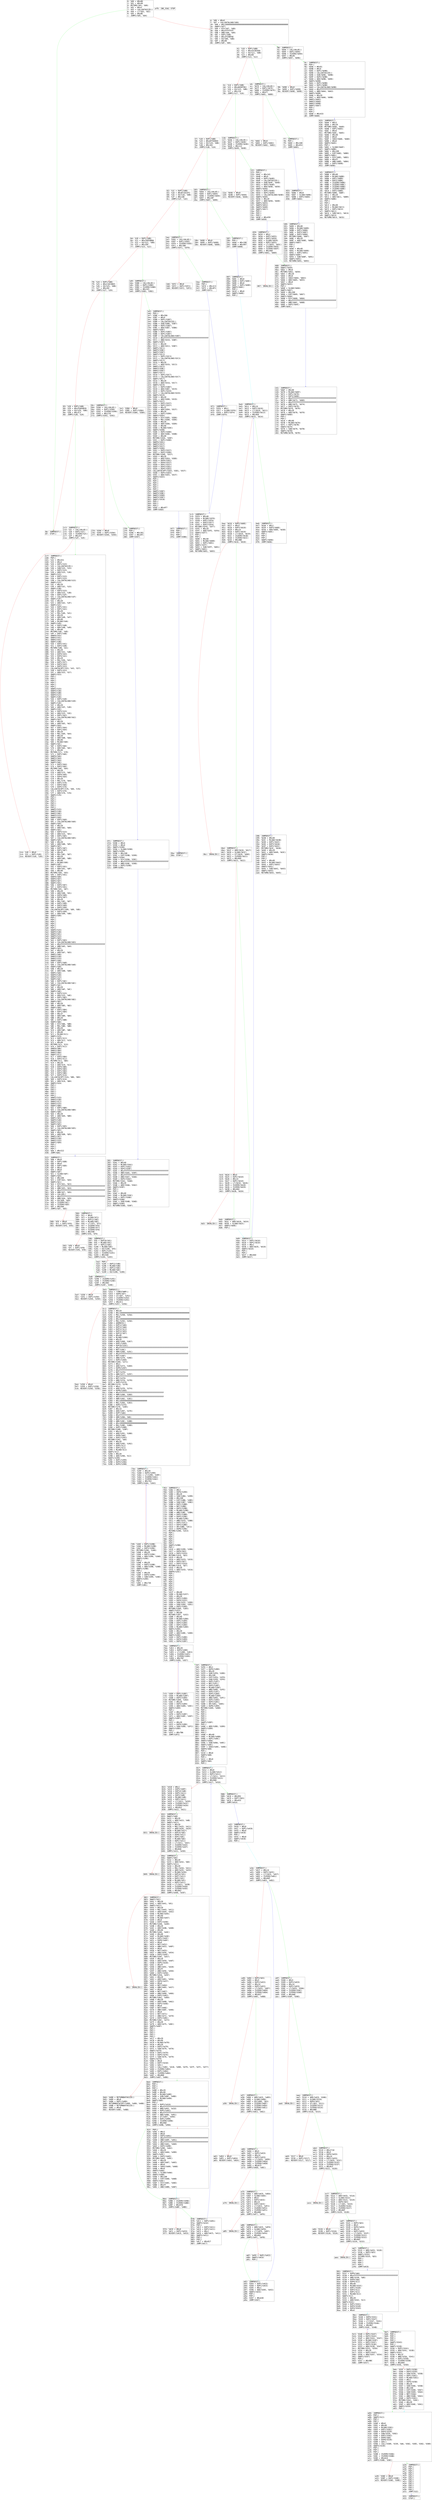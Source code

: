 digraph "graph.cfg.gv" {
	subgraph global {
		node [fontname=Courier fontsize=30.0 rank=same shape=box]
		block_0 [label="0: %00 = #0x80\l2: %01 = #0x40\l4: MSTORE(%01, %00)\l5: %02 = #0x4\l7: %03 = CALLDATASIZE()\l8: %04 = LT(%03, %02)\l9: %05 = #0x8E\lc: JUMPI(%05, %04)\l"]
		block_d [label="d: %06 = #0x0\lf: %07 = CALLDATALOAD(%06)\l10: %08 = #0x100000000000000000000000000000000000000000000000000000000\l2e: SWAP1(%07)\l2f: %09 = DIV(%07, %08)\l30: %0A = #0xFFFFFFFF\l35: %0B = AND(%0A, %09)\l36: %0C = DUP1(%0B)\l37: %0D = #0x2F54BF6E\l3c: %0E = EQ(%0D, %0B)\l3d: %0F = #0x90\l40: JUMPI(%0F, %0E)\l"]
		block_41 [label="41: %10 = DUP1(%0B)\l42: %11 = #0x42CDE4E8\l47: %12 = EQ(%11, %0B)\l48: %13 = #0xEB\l4b: JUMPI(%13, %12)\l"]
		block_4c [label="4c: %14 = DUP1(%0B)\l4d: %15 = #0xAA5DF9E2\l52: %16 = EQ(%15, %0B)\l53: %17 = #0x116\l56: JUMPI(%17, %16)\l"]
		block_57 [label="57: %18 = DUP1(%0B)\l58: %19 = #0xAFFED0E0\l5d: %1A = EQ(%19, %0B)\l5e: %1B = #0x183\l61: JUMPI(%1B, %1A)\l"]
		block_62 [label="62: %1C = DUP1(%0B)\l63: %1D = #0xB72A33F2\l68: %1E = EQ(%1D, %0B)\l69: %1F = #0x1AE\l6c: JUMPI(%1F, %1E)\l"]
		block_6d [label="6d: %20 = DUP1(%0B)\l6e: %21 = #0xC0EE0B8A\l73: %22 = EQ(%21, %0B)\l74: %23 = #0x1D9\l77: JUMPI(%23, %22)\l"]
		block_78 [label="78: %24 = DUP1(%0B)\l79: %25 = #0xC34C08E5\l7e: %26 = EQ(%25, %0B)\l7f: %27 = #0x26C\l82: JUMPI(%27, %26)\l"]
		block_83 [label="83: %28 = DUP1(%0B)\l84: %29 = #0xFEAE6B39\l89: %2A = EQ(%29, %0B)\l8a: %2B = #0x2C3\l8d: JUMPI(%2B, %2A)\l"]
		block_8e [label="8e: JUMPDEST()\l8f: STOP()\l"]
		block_90 [label="90: JUMPDEST()\l91: %694 = CALLVALUE()\l92: %695 = DUP1(%694)\l93: %696 = ISZERO(%694)\l94: %697 = #0x9C\l97: JUMPI(%697, %696)\l"]
		block_98 [label="98: %698 = #0x0\l9a: %699 = DUP1(%698)\l9b: REVERT(%698, %698)\l"]
		block_9c [label="9c: JUMPDEST()\l9d: POP()\l9e: %69A = #0xD1\la1: %69B = #0x4\la3: %69C = DUP1(%69B)\la4: %69D = CALLDATASIZE()\la5: %69E = SUB(%69D, %69B)\la6: %69F = DUP2(%69B)\la7: %6A0 = ADD(%69B, %69E)\la8: SWAP1(%69B)\la9: %6A1 = DUP1(%69B)\laa: %6A2 = DUP1(%69B)\lab: %6A3 = CALLDATALOAD(%69B)\lac: %6A4 = #0xFFFFFFFFFFFFFFFFFFFFFFFFFFFFFFFFFFFFFFFF\lc1: %6A5 = AND(%6A4, %6A3)\lc2: SWAP1(%69B)\lc3: %6A6 = #0x20\lc5: %6A7 = ADD(%6A6, %69B)\lc6: SWAP1(%6A5)\lc7: SWAP3(%6A0)\lc8: SWAP2(%69B)\lc9: SWAP1(%6A7)\lca: POP()\lcb: POP()\lcc: POP()\lcd: %6A8 = #0x433\ld0: JUMP(%6A8)\l"]
		block_d1 [label="d1: JUMPDEST()\ld2: %6B8 = #0x40\ld4: %6B9 = MLOAD(%6B8)\ld5: %6BA = DUP1(%6B9)\ld6: %6BB = DUP3(%6B6)\ld7: %6BC = ISZERO(%6B6)\ld8: %6BD = ISZERO(%6BC)\ld9: %6BE = ISZERO(%6BD)\lda: %6BF = ISZERO(%6BE)\ldb: %6C0 = DUP2(%6B9)\ldc: MSTORE(%6B9, %6BF)\ldd: %6C1 = #0x20\ldf: %6C2 = ADD(%6C1, %6B9)\le0: SWAP2(%6B6)\le1: POP()\le2: POP()\le3: %6C3 = #0x40\le5: %6C4 = MLOAD(%6C3)\le6: %6C5 = DUP1(%6C4)\le7: SWAP2(%6C2)\le8: %6C6 = SUB(%6C2, %6C4)\le9: SWAP1(%6C4)\lea: RETURN(%6C4, %6C6)\l"]
		block_eb [label="eb: JUMPDEST()\lec: %67E = CALLVALUE()\led: %67F = DUP1(%67E)\lee: %680 = ISZERO(%67E)\lef: %681 = #0xF7\lf2: JUMPI(%681, %680)\l"]
		block_f3 [label="f3: %682 = #0x0\lf5: %683 = DUP1(%682)\lf6: REVERT(%682, %682)\l"]
		block_f7 [label="f7: JUMPDEST()\lf8: POP()\lf9: %684 = #0x100\lfc: %685 = #0x453\lff: JUMP(%685)\l"]
		block_100 [label="100: JUMPDEST()\l101: %689 = #0x40\l103: %68A = MLOAD(%689)\l104: %68B = DUP1(%68A)\l105: %68C = DUP3(%687)\l106: %68D = DUP2(%68A)\l107: MSTORE(%68A, %687)\l108: %68E = #0x20\l10a: %68F = ADD(%68E, %68A)\l10b: SWAP2(%687)\l10c: POP()\l10d: POP()\l10e: %690 = #0x40\l110: %691 = MLOAD(%690)\l111: %692 = DUP1(%691)\l112: SWAP2(%68F)\l113: %693 = SUB(%68F, %691)\l114: SWAP1(%691)\l115: RETURN(%691, %693)\l"]
		block_116 [label="116: JUMPDEST()\l117: %646 = CALLVALUE()\l118: %647 = DUP1(%646)\l119: %648 = ISZERO(%646)\l11a: %649 = #0x122\l11d: JUMPI(%649, %648)\l"]
		block_11e [label="11e: %64A = #0x0\l120: %64B = DUP1(%64A)\l121: REVERT(%64A, %64A)\l"]
		block_122 [label="122: JUMPDEST()\l123: POP()\l124: %64C = #0x141\l127: %64D = #0x4\l129: %64E = DUP1(%64D)\l12a: %64F = CALLDATASIZE()\l12b: %650 = SUB(%64F, %64D)\l12c: %651 = DUP2(%64D)\l12d: %652 = ADD(%64D, %650)\l12e: SWAP1(%64D)\l12f: %653 = DUP1(%64D)\l130: %654 = DUP1(%64D)\l131: %655 = CALLDATALOAD(%64D)\l132: SWAP1(%64D)\l133: %656 = #0x20\l135: %657 = ADD(%656, %64D)\l136: SWAP1(%655)\l137: SWAP3(%652)\l138: SWAP2(%64D)\l139: SWAP1(%657)\l13a: POP()\l13b: POP()\l13c: POP()\l13d: %658 = #0x459\l140: JUMP(%658)\l"]
		block_141 [label="141: JUMPDEST()\l142: %66F = #0x40\l144: %670 = MLOAD(%66F)\l145: %671 = DUP1(%670)\l146: %672 = DUP3(%66D)\l147: %673 = #0xFFFFFFFFFFFFFFFFFFFFFFFFFFFFFFFFFFFFFFFF\l15c: %674 = AND(%673, %66D)\l15d: %675 = #0xFFFFFFFFFFFFFFFFFFFFFFFFFFFFFFFFFFFFFFFF\l172: %676 = AND(%675, %674)\l173: %677 = DUP2(%670)\l174: MSTORE(%670, %676)\l175: %678 = #0x20\l177: %679 = ADD(%678, %670)\l178: SWAP2(%66D)\l179: POP()\l17a: POP()\l17b: %67A = #0x40\l17d: %67B = MLOAD(%67A)\l17e: %67C = DUP1(%67B)\l17f: SWAP2(%679)\l180: %67D = SUB(%679, %67B)\l181: SWAP1(%67B)\l182: RETURN(%67B, %67D)\l"]
		block_183 [label="183: JUMPDEST()\l184: %604 = CALLVALUE()\l185: %605 = DUP1(%604)\l186: %606 = ISZERO(%604)\l187: %607 = #0x18F\l18a: JUMPI(%607, %606)\l"]
		block_18b [label="18b: %608 = #0x0\l18d: %609 = DUP1(%608)\l18e: REVERT(%608, %608)\l"]
		block_18f [label="18f: JUMPDEST()\l190: POP()\l191: %60A = #0x198\l194: %60B = #0x497\l197: JUMP(%60B)\l"]
		block_198 [label="198: JUMPDEST()\l199: %63B = #0x40\l19b: %63C = MLOAD(%63B)\l19c: %63D = DUP1(%63C)\l19d: %63E = DUP3(%63A)\l19e: %63F = DUP2(%63C)\l19f: MSTORE(%63C, %63A)\l1a0: %640 = #0x20\l1a2: %641 = ADD(%640, %63C)\l1a3: SWAP2(%63A)\l1a4: POP()\l1a5: POP()\l1a6: %642 = #0x40\l1a8: %643 = MLOAD(%642)\l1a9: %644 = DUP1(%643)\l1aa: SWAP2(%641)\l1ab: %645 = SUB(%641, %643)\l1ac: SWAP1(%643)\l1ad: RETURN(%643, %645)\l"]
		block_1ae [label="1ae: JUMPDEST()\l1af: %5EE = CALLVALUE()\l1b0: %5EF = DUP1(%5EE)\l1b1: %5F0 = ISZERO(%5EE)\l1b2: %5F1 = #0x1BA\l1b5: JUMPI(%5F1, %5F0)\l"]
		block_1b6 [label="1b6: %5F2 = #0x0\l1b8: %5F3 = DUP1(%5F2)\l1b9: REVERT(%5F2, %5F2)\l"]
		block_1ba [label="1ba: JUMPDEST()\l1bb: POP()\l1bc: %5F4 = #0x1C3\l1bf: %5F5 = #0x4F1\l1c2: JUMP(%5F5)\l"]
		block_1c3 [label="1c3: JUMPDEST()\l1c4: %5F9 = #0x40\l1c6: %5FA = MLOAD(%5F9)\l1c7: %5FB = DUP1(%5FA)\l1c8: %5FC = DUP3(%5F7)\l1c9: %5FD = DUP2(%5FA)\l1ca: MSTORE(%5FA, %5F7)\l1cb: %5FE = #0x20\l1cd: %5FF = ADD(%5FE, %5FA)\l1ce: SWAP2(%5F7)\l1cf: POP()\l1d0: POP()\l1d1: %600 = #0x40\l1d3: %601 = MLOAD(%600)\l1d4: %602 = DUP1(%601)\l1d5: SWAP2(%5FF)\l1d6: %603 = SUB(%5FF, %601)\l1d7: SWAP1(%601)\l1d8: RETURN(%601, %603)\l"]
		block_1d9 [label="1d9: JUMPDEST()\l1da: %5B0 = CALLVALUE()\l1db: %5B1 = DUP1(%5B0)\l1dc: %5B2 = ISZERO(%5B0)\l1dd: %5B3 = #0x1E5\l1e0: JUMPI(%5B3, %5B2)\l"]
		block_1e1 [label="1e1: %5B4 = #0x0\l1e3: %5B5 = DUP1(%5B4)\l1e4: REVERT(%5B4, %5B4)\l"]
		block_1e5 [label="1e5: JUMPDEST()\l1e6: POP()\l1e7: %5B6 = #0x26A\l1ea: %5B7 = #0x4\l1ec: %5B8 = DUP1(%5B7)\l1ed: %5B9 = CALLDATASIZE()\l1ee: %5BA = SUB(%5B9, %5B7)\l1ef: %5BB = DUP2(%5B7)\l1f0: %5BC = ADD(%5B7, %5BA)\l1f1: SWAP1(%5B7)\l1f2: %5BD = DUP1(%5B7)\l1f3: %5BE = DUP1(%5B7)\l1f4: %5BF = CALLDATALOAD(%5B7)\l1f5: %5C0 = #0xFFFFFFFFFFFFFFFFFFFFFFFFFFFFFFFFFFFFFFFF\l20a: %5C1 = AND(%5C0, %5BF)\l20b: SWAP1(%5B7)\l20c: %5C2 = #0x20\l20e: %5C3 = ADD(%5C2, %5B7)\l20f: SWAP1(%5C1)\l210: SWAP3(%5BC)\l211: SWAP2(%5B7)\l212: SWAP1(%5C3)\l213: %5C4 = DUP1(%5C3)\l214: %5C5 = CALLDATALOAD(%5C3)\l215: SWAP1(%5C3)\l216: %5C6 = #0x20\l218: %5C7 = ADD(%5C6, %5C3)\l219: SWAP1(%5C5)\l21a: SWAP3(%5BC)\l21b: SWAP2(%5B7)\l21c: SWAP1(%5C7)\l21d: %5C8 = DUP1(%5C7)\l21e: %5C9 = CALLDATALOAD(%5C7)\l21f: SWAP1(%5C7)\l220: %5CA = #0x20\l222: %5CB = ADD(%5CA, %5C7)\l223: SWAP1(%5C9)\l224: %5CC = DUP3(%5B7)\l225: %5CD = ADD(%5B7, %5C9)\l226: %5CE = DUP1(%5CD)\l227: %5CF = CALLDATALOAD(%5CD)\l228: SWAP1(%5CD)\l229: %5D0 = #0x20\l22b: %5D1 = ADD(%5D0, %5CD)\l22c: SWAP1(%5CF)\l22d: %5D2 = DUP1(%5CF)\l22e: %5D3 = DUP1(%5CF)\l22f: %5D4 = #0x1F\l231: %5D5 = ADD(%5D4, %5CF)\l232: %5D6 = #0x20\l234: %5D7 = DUP1(%5D6)\l235: SWAP2(%5D5)\l236: %5D8 = DIV(%5D5, %5D6)\l237: %5D9 = MUL(%5D8, %5D6)\l238: %5DA = #0x20\l23a: %5DB = ADD(%5DA, %5D9)\l23b: %5DC = #0x40\l23d: %5DD = MLOAD(%5DC)\l23e: SWAP1(%5DB)\l23f: %5DE = DUP2(%5DD)\l240: %5DF = ADD(%5DD, %5DB)\l241: %5E0 = #0x40\l243: MSTORE(%5E0, %5DF)\l244: %5E1 = DUP1(%5DD)\l245: SWAP4(%5D1)\l246: SWAP3(%5CF)\l247: SWAP2(%5CF)\l248: SWAP1(%5DD)\l249: %5E2 = DUP2(%5CF)\l24a: %5E3 = DUP2(%5DD)\l24b: MSTORE(%5DD, %5CF)\l24c: %5E4 = #0x20\l24e: %5E5 = ADD(%5E4, %5DD)\l24f: %5E6 = DUP4(%5D1)\l250: %5E7 = DUP4(%5CF)\l251: %5E8 = DUP1(%5CF)\l252: %5E9 = DUP3(%5D1)\l253: %5EA = DUP5(%5E5)\l254: CALLDATACOPY(%5E5, %5D1, %5CF)\l255: %5EB = DUP3(%5E5)\l256: %5EC = ADD(%5E5, %5CF)\l257: SWAP2(%5E5)\l258: POP()\l259: POP()\l25a: POP()\l25b: POP()\l25c: POP()\l25d: POP()\l25e: SWAP2(%5B7)\l25f: SWAP3(%5BC)\l260: SWAP2(%5DD)\l261: SWAP3(%5B7)\l262: SWAP1(%5CB)\l263: POP()\l264: POP()\l265: POP()\l266: %5ED = #0x4F7\l269: JUMP(%5ED)\l"]
		block_26a [label="26a: JUMPDEST()\l26b: STOP()\l"]
		block_26c [label="26c: JUMPDEST()\l26d: %590 = CALLVALUE()\l26e: %591 = DUP1(%590)\l26f: %592 = ISZERO(%590)\l270: %593 = #0x278\l273: JUMPI(%593, %592)\l"]
		block_274 [label="274: %594 = #0x0\l276: %595 = DUP1(%594)\l277: REVERT(%594, %594)\l"]
		block_278 [label="278: JUMPDEST()\l279: POP()\l27a: %596 = #0x281\l27d: %597 = #0x4FC\l280: JUMP(%597)\l"]
		block_281 [label="281: JUMPDEST()\l282: %5A1 = #0x40\l284: %5A2 = MLOAD(%5A1)\l285: %5A3 = DUP1(%5A2)\l286: %5A4 = DUP3(%59F)\l287: %5A5 = #0xFFFFFFFFFFFFFFFFFFFFFFFFFFFFFFFFFFFFFFFF\l29c: %5A6 = AND(%5A5, %59F)\l29d: %5A7 = #0xFFFFFFFFFFFFFFFFFFFFFFFFFFFFFFFFFFFFFFFF\l2b2: %5A8 = AND(%5A7, %5A6)\l2b3: %5A9 = DUP2(%5A2)\l2b4: MSTORE(%5A2, %5A8)\l2b5: %5AA = #0x20\l2b7: %5AB = ADD(%5AA, %5A2)\l2b8: SWAP2(%59F)\l2b9: POP()\l2ba: POP()\l2bb: %5AC = #0x40\l2bd: %5AD = MLOAD(%5AC)\l2be: %5AE = DUP1(%5AD)\l2bf: SWAP2(%5AB)\l2c0: %5AF = SUB(%5AB, %5AD)\l2c1: SWAP1(%5AD)\l2c2: RETURN(%5AD, %5AF)\l"]
		block_2c3 [label="2c3: JUMPDEST()\l2c4: %2C = CALLVALUE()\l2c5: %2D = DUP1(%2C)\l2c6: %2E = ISZERO(%2C)\l2c7: %2F = #0x2CF\l2ca: JUMPI(%2F, %2E)\l"]
		block_2cb [label="2cb: %30 = #0x0\l2cd: %31 = DUP1(%30)\l2ce: REVERT(%30, %30)\l"]
		block_2cf [label="2cf: JUMPDEST()\l2d0: POP()\l2d1: %32 = #0x431\l2d4: %33 = #0x4\l2d6: %34 = DUP1(%33)\l2d7: %35 = CALLDATASIZE()\l2d8: %36 = SUB(%35, %33)\l2d9: %37 = DUP2(%33)\l2da: %38 = ADD(%33, %36)\l2db: SWAP1(%33)\l2dc: %39 = DUP1(%33)\l2dd: %3A = DUP1(%33)\l2de: %3B = CALLDATALOAD(%33)\l2df: SWAP1(%33)\l2e0: %3C = #0x20\l2e2: %3D = ADD(%3C, %33)\l2e3: SWAP1(%3B)\l2e4: %3E = DUP3(%33)\l2e5: %3F = ADD(%33, %3B)\l2e6: %40 = DUP1(%3F)\l2e7: %41 = CALLDATALOAD(%3F)\l2e8: SWAP1(%3F)\l2e9: %42 = #0x20\l2eb: %43 = ADD(%42, %3F)\l2ec: SWAP1(%41)\l2ed: %44 = DUP1(%41)\l2ee: %45 = DUP1(%41)\l2ef: %46 = #0x20\l2f1: %47 = MUL(%46, %41)\l2f2: %48 = #0x20\l2f4: %49 = ADD(%48, %47)\l2f5: %4A = #0x40\l2f7: %4B = MLOAD(%4A)\l2f8: SWAP1(%49)\l2f9: %4C = DUP2(%4B)\l2fa: %4D = ADD(%4B, %49)\l2fb: %4E = #0x40\l2fd: MSTORE(%4E, %4D)\l2fe: %4F = DUP1(%4B)\l2ff: SWAP4(%43)\l300: SWAP3(%41)\l301: SWAP2(%41)\l302: SWAP1(%4B)\l303: %50 = DUP2(%41)\l304: %51 = DUP2(%4B)\l305: MSTORE(%4B, %41)\l306: %52 = #0x20\l308: %53 = ADD(%52, %4B)\l309: %54 = DUP4(%43)\l30a: %55 = DUP4(%41)\l30b: %56 = #0x20\l30d: %57 = MUL(%56, %41)\l30e: %58 = DUP1(%57)\l30f: %59 = DUP3(%43)\l310: %5A = DUP5(%53)\l311: CALLDATACOPY(%53, %43, %57)\l312: %5B = DUP3(%53)\l313: %5C = ADD(%53, %57)\l314: SWAP2(%53)\l315: POP()\l316: POP()\l317: POP()\l318: POP()\l319: POP()\l31a: POP()\l31b: SWAP2(%33)\l31c: SWAP3(%38)\l31d: SWAP2(%4B)\l31e: SWAP3(%33)\l31f: SWAP1(%3D)\l320: %5D = DUP1(%3D)\l321: %5E = CALLDATALOAD(%3D)\l322: SWAP1(%3D)\l323: %5F = #0x20\l325: %60 = ADD(%5F, %3D)\l326: SWAP1(%5E)\l327: %61 = DUP3(%33)\l328: %62 = ADD(%33, %5E)\l329: %63 = DUP1(%62)\l32a: %64 = CALLDATALOAD(%62)\l32b: SWAP1(%62)\l32c: %65 = #0x20\l32e: %66 = ADD(%65, %62)\l32f: SWAP1(%64)\l330: %67 = DUP1(%64)\l331: %68 = DUP1(%64)\l332: %69 = #0x20\l334: %6A = MUL(%69, %64)\l335: %6B = #0x20\l337: %6C = ADD(%6B, %6A)\l338: %6D = #0x40\l33a: %6E = MLOAD(%6D)\l33b: SWAP1(%6C)\l33c: %6F = DUP2(%6E)\l33d: %70 = ADD(%6E, %6C)\l33e: %71 = #0x40\l340: MSTORE(%71, %70)\l341: %72 = DUP1(%6E)\l342: SWAP4(%66)\l343: SWAP3(%64)\l344: SWAP2(%64)\l345: SWAP1(%6E)\l346: %73 = DUP2(%64)\l347: %74 = DUP2(%6E)\l348: MSTORE(%6E, %64)\l349: %75 = #0x20\l34b: %76 = ADD(%75, %6E)\l34c: %77 = DUP4(%66)\l34d: %78 = DUP4(%64)\l34e: %79 = #0x20\l350: %7A = MUL(%79, %64)\l351: %7B = DUP1(%7A)\l352: %7C = DUP3(%66)\l353: %7D = DUP5(%76)\l354: CALLDATACOPY(%76, %66, %7A)\l355: %7E = DUP3(%76)\l356: %7F = ADD(%76, %7A)\l357: SWAP2(%76)\l358: POP()\l359: POP()\l35a: POP()\l35b: POP()\l35c: POP()\l35d: POP()\l35e: SWAP2(%33)\l35f: SWAP3(%38)\l360: SWAP2(%6E)\l361: SWAP3(%33)\l362: SWAP1(%60)\l363: %80 = DUP1(%60)\l364: %81 = CALLDATALOAD(%60)\l365: SWAP1(%60)\l366: %82 = #0x20\l368: %83 = ADD(%82, %60)\l369: SWAP1(%81)\l36a: %84 = DUP3(%33)\l36b: %85 = ADD(%33, %81)\l36c: %86 = DUP1(%85)\l36d: %87 = CALLDATALOAD(%85)\l36e: SWAP1(%85)\l36f: %88 = #0x20\l371: %89 = ADD(%88, %85)\l372: SWAP1(%87)\l373: %8A = DUP1(%87)\l374: %8B = DUP1(%87)\l375: %8C = #0x20\l377: %8D = MUL(%8C, %87)\l378: %8E = #0x20\l37a: %8F = ADD(%8E, %8D)\l37b: %90 = #0x40\l37d: %91 = MLOAD(%90)\l37e: SWAP1(%8F)\l37f: %92 = DUP2(%91)\l380: %93 = ADD(%91, %8F)\l381: %94 = #0x40\l383: MSTORE(%94, %93)\l384: %95 = DUP1(%91)\l385: SWAP4(%89)\l386: SWAP3(%87)\l387: SWAP2(%87)\l388: SWAP1(%91)\l389: %96 = DUP2(%87)\l38a: %97 = DUP2(%91)\l38b: MSTORE(%91, %87)\l38c: %98 = #0x20\l38e: %99 = ADD(%98, %91)\l38f: %9A = DUP4(%89)\l390: %9B = DUP4(%87)\l391: %9C = #0x20\l393: %9D = MUL(%9C, %87)\l394: %9E = DUP1(%9D)\l395: %9F = DUP3(%89)\l396: %A0 = DUP5(%99)\l397: CALLDATACOPY(%99, %89, %9D)\l398: %A1 = DUP3(%99)\l399: %A2 = ADD(%99, %9D)\l39a: SWAP2(%99)\l39b: POP()\l39c: POP()\l39d: POP()\l39e: POP()\l39f: POP()\l3a0: POP()\l3a1: SWAP2(%33)\l3a2: SWAP3(%38)\l3a3: SWAP2(%91)\l3a4: SWAP3(%33)\l3a5: SWAP1(%83)\l3a6: %A3 = DUP1(%83)\l3a7: %A4 = CALLDATALOAD(%83)\l3a8: %A5 = #0xFFFFFFFFFFFFFFFFFFFFFFFFFFFFFFFFFFFFFFFF\l3bd: %A6 = AND(%A5, %A4)\l3be: SWAP1(%83)\l3bf: %A7 = #0x20\l3c1: %A8 = ADD(%A7, %83)\l3c2: SWAP1(%A6)\l3c3: SWAP3(%38)\l3c4: SWAP2(%33)\l3c5: SWAP1(%A8)\l3c6: %A9 = DUP1(%A8)\l3c7: %AA = CALLDATALOAD(%A8)\l3c8: SWAP1(%A8)\l3c9: %AB = #0x20\l3cb: %AC = ADD(%AB, %A8)\l3cc: SWAP1(%AA)\l3cd: SWAP3(%38)\l3ce: SWAP2(%33)\l3cf: SWAP1(%AC)\l3d0: %AD = DUP1(%AC)\l3d1: %AE = CALLDATALOAD(%AC)\l3d2: SWAP1(%AC)\l3d3: %AF = #0x20\l3d5: %B0 = ADD(%AF, %AC)\l3d6: SWAP1(%AE)\l3d7: %B1 = DUP3(%33)\l3d8: %B2 = ADD(%33, %AE)\l3d9: %B3 = DUP1(%B2)\l3da: %B4 = CALLDATALOAD(%B2)\l3db: SWAP1(%B2)\l3dc: %B5 = #0x20\l3de: %B6 = ADD(%B5, %B2)\l3df: SWAP1(%B4)\l3e0: %B7 = DUP1(%B4)\l3e1: %B8 = DUP1(%B4)\l3e2: %B9 = #0x1F\l3e4: %BA = ADD(%B9, %B4)\l3e5: %BB = #0x20\l3e7: %BC = DUP1(%BB)\l3e8: SWAP2(%BA)\l3e9: %BD = DIV(%BA, %BB)\l3ea: %BE = MUL(%BD, %BB)\l3eb: %BF = #0x20\l3ed: %C0 = ADD(%BF, %BE)\l3ee: %C1 = #0x40\l3f0: %C2 = MLOAD(%C1)\l3f1: SWAP1(%C0)\l3f2: %C3 = DUP2(%C2)\l3f3: %C4 = ADD(%C2, %C0)\l3f4: %C5 = #0x40\l3f6: MSTORE(%C5, %C4)\l3f7: %C6 = DUP1(%C2)\l3f8: SWAP4(%B6)\l3f9: SWAP3(%B4)\l3fa: SWAP2(%B4)\l3fb: SWAP1(%C2)\l3fc: %C7 = DUP2(%B4)\l3fd: %C8 = DUP2(%C2)\l3fe: MSTORE(%C2, %B4)\l3ff: %C9 = #0x20\l401: %CA = ADD(%C9, %C2)\l402: %CB = DUP4(%B6)\l403: %CC = DUP4(%B4)\l404: %CD = DUP1(%B4)\l405: %CE = DUP3(%B6)\l406: %CF = DUP5(%CA)\l407: CALLDATACOPY(%CA, %B6, %B4)\l408: %D0 = DUP3(%CA)\l409: %D1 = ADD(%CA, %B4)\l40a: SWAP2(%CA)\l40b: POP()\l40c: POP()\l40d: POP()\l40e: POP()\l40f: POP()\l410: POP()\l411: SWAP2(%33)\l412: SWAP3(%38)\l413: SWAP2(%C2)\l414: SWAP3(%33)\l415: SWAP1(%B0)\l416: %D2 = DUP1(%B0)\l417: %D3 = CALLDATALOAD(%B0)\l418: SWAP1(%B0)\l419: %D4 = #0x20\l41b: %D5 = ADD(%D4, %B0)\l41c: SWAP1(%D3)\l41d: SWAP3(%38)\l41e: SWAP2(%33)\l41f: SWAP1(%D5)\l420: %D6 = DUP1(%D5)\l421: %D7 = CALLDATALOAD(%D5)\l422: SWAP1(%D5)\l423: %D8 = #0x20\l425: %D9 = ADD(%D8, %D5)\l426: SWAP1(%D7)\l427: SWAP3(%38)\l428: SWAP2(%33)\l429: SWAP1(%D9)\l42a: POP()\l42b: POP()\l42c: POP()\l42d: %DA = #0x522\l430: JUMP(%DA)\l"]
		block_431 [label="431: JUMPDEST()\l432: STOP()\l"]
		block_433 [label="433: JUMPDEST()\l434: %6A9 = #0x3\l436: %6AA = #0x20\l438: MSTORE(%6AA, %6A9)\l439: %6AB = DUP1(%6A5)\l43a: %6AC = #0x0\l43c: MSTORE(%6AC, %6A5)\l43d: %6AD = #0x40\l43f: %6AE = #0x0\l441: %6AF = SHA3(%6AE, %6AD)\l442: %6B0 = #0x0\l444: SWAP2(%6A5)\l445: POP()\l446: %6B1 = SLOAD(%6AF)\l447: SWAP1(%6B0)\l448: %6B2 = #0x100\l44b: %6B3 = EXP(%6B2, %6B0)\l44c: SWAP1(%6B1)\l44d: %6B4 = DIV(%6B1, %6B3)\l44e: %6B5 = #0xFF\l450: %6B6 = AND(%6B5, %6B4)\l451: %6B7 = DUP2(%69A)\l452: JUMP(%69A)\l"]
		block_453 [label="453: JUMPDEST()\l454: %686 = #0x0\l456: %687 = SLOAD(%686)\l457: %688 = DUP2(%684)\l458: JUMP(%684)\l"]
		block_459 [label="459: JUMPDEST()\l45a: %659 = #0x2\l45c: %65A = DUP2(%655)\l45d: %65B = DUP2(%659)\l45e: %65C = SLOAD(%659)\l45f: %65D = DUP2(%655)\l460: %65E = LT(%655, %65C)\l461: %65F = ISZERO(%65E)\l462: %660 = ISZERO(%65F)\l463: %661 = #0x468\l466: JUMPI(%661, %660)\l"]
		block_467 [label="467: INVALID()\l"]
		block_468 [label="468: JUMPDEST()\l469: SWAP1(%659)\l46a: %662 = #0x0\l46c: MSTORE(%662, %659)\l46d: %663 = #0x20\l46f: %664 = #0x0\l471: %665 = SHA3(%664, %663)\l472: %666 = ADD(%665, %655)\l473: %667 = #0x0\l475: SWAP2(%655)\l476: POP()\l477: %668 = SLOAD(%666)\l478: SWAP1(%667)\l479: %669 = #0x100\l47c: %66A = EXP(%669, %667)\l47d: SWAP1(%668)\l47e: %66B = DIV(%668, %66A)\l47f: %66C = #0xFFFFFFFFFFFFFFFFFFFFFFFFFFFFFFFFFFFFFFFF\l494: %66D = AND(%66C, %66B)\l495: %66E = DUP2(%64C)\l496: JUMP(%64C)\l"]
		block_497 [label="497: JUMPDEST()\l498: %60C = #0x0\l49a: %60D = DUP1(%60C)\l49b: %60E = #0x0\l49d: %60F = DUP1(%60E)\l49e: SWAP2(%60C)\l49f: POP()\l4a0: %610 = #0x0\l4a2: SWAP1(%60E)\l4a3: POP()\l"]
		block_4a4 [label="4a4: JUMPDEST()\l4a5: %611 = #0x14\l4a7: %612 = DUP2(%610)\l4a8: %613 = LT(%610, %611)\l4a9: %614 = ISZERO(%613)\l4aa: %615 = #0x4E6\l4ad: JUMPI(%615, %614)\l"]
		block_4ae [label="4ae: %616 = DUP2(%60E)\l4af: %617 = #0x5\l4b1: %618 = DUP3(%610)\l4b2: %619 = #0x14\l4b4: %61A = DUP2(%610)\l4b5: %61B = LT(%610, %619)\l4b6: %61C = ISZERO(%61B)\l4b7: %61D = ISZERO(%61C)\l4b8: %61E = #0x4BD\l4bb: JUMPI(%61E, %61D)\l"]
		block_4bc [label="4bc: INVALID()\l"]
		block_4bd [label="4bd: JUMPDEST()\l4be: %61F = ADD(%610, %617)\l4bf: %620 = SLOAD(%61F)\l4c0: %621 = GT(%620, %60E)\l4c1: %622 = ISZERO(%621)\l4c2: %623 = #0x4D9\l4c5: JUMPI(%623, %622)\l"]
		block_4c6 [label="4c6: %624 = #0x5\l4c8: %625 = DUP2(%610)\l4c9: %626 = #0x14\l4cb: %627 = DUP2(%610)\l4cc: %628 = LT(%610, %626)\l4cd: %629 = ISZERO(%628)\l4ce: %62A = ISZERO(%629)\l4cf: %62B = #0x4D4\l4d2: JUMPI(%62B, %62A)\l"]
		block_4d3 [label="4d3: INVALID()\l"]
		block_4d4 [label="4d4: JUMPDEST()\l4d5: %62C = ADD(%610, %624)\l4d6: %62D = SLOAD(%62C)\l4d7: SWAP2(%60E)\l4d8: POP()\l"]
		block_4d9 [label="4d9: JUMPDEST()\l4da: %633 = DUP1(%610)\l4db: %634 = DUP1(%610)\l4dc: %635 = #0x1\l4de: %636 = ADD(%635, %610)\l4df: SWAP2(%610)\l4e0: POP()\l4e1: POP()\l4e2: %637 = #0x4A4\l4e5: JUMP(%637)\l"]
		block_4e6 [label="4e6: JUMPDEST()\l4e7: %638 = #0x1\l4e9: %639 = DUP3(%60E)\l4ea: %63A = ADD(%60E, %638)\l4eb: SWAP3(%60C)\l4ec: POP()\l4ed: POP()\l4ee: POP()\l4ef: SWAP1(%60A)\l4f0: JUMP(%60A)\l"]
		block_4f1 [label="4f1: JUMPDEST()\l4f2: %5F6 = #0x1\l4f4: %5F7 = SLOAD(%5F6)\l4f5: %5F8 = DUP2(%5F4)\l4f6: JUMP(%5F4)\l"]
		block_4f7 [label="4f7: JUMPDEST()\l4f8: POP()\l4f9: POP()\l4fa: POP()\l4fb: JUMP(%5B6)\l"]
		block_4fc [label="4fc: JUMPDEST()\l4fd: %598 = #0x4\l4ff: %599 = #0x0\l501: SWAP1(%598)\l502: %59A = SLOAD(%598)\l503: SWAP1(%599)\l504: %59B = #0x100\l507: %59C = EXP(%59B, %599)\l508: SWAP1(%59A)\l509: %59D = DIV(%59A, %59C)\l50a: %59E = #0xFFFFFFFFFFFFFFFFFFFFFFFFFFFFFFFFFFFFFFFF\l51f: %59F = AND(%59E, %59D)\l520: %5A0 = DUP2(%596)\l521: JUMP(%596)\l"]
		block_522 [label="522: JUMPDEST()\l523: %DB = #0x0\l525: %DC = DUP1(%DB)\l526: %DD = #0x0\l528: %DE = DUP1(%DD)\l529: %DF = #0x4\l52b: %E0 = #0x0\l52d: SWAP1(%DF)\l52e: %E1 = SLOAD(%DF)\l52f: SWAP1(%E0)\l530: %E2 = #0x100\l533: %E3 = EXP(%E2, %E0)\l534: SWAP1(%E1)\l535: %E4 = DIV(%E1, %E3)\l536: %E5 = #0xFFFFFFFFFFFFFFFFFFFFFFFFFFFFFFFFFFFFFFFF\l54b: %E6 = AND(%E5, %E4)\l54c: %E7 = #0xFFFFFFFFFFFFFFFFFFFFFFFFFFFFFFFFFFFFFFFF\l561: %E8 = AND(%E7, %E6)\l562: %E9 = CALLER()\l563: %EA = #0xFFFFFFFFFFFFFFFFFFFFFFFFFFFFFFFFFFFFFFFF\l578: %EB = AND(%EA, %E9)\l579: %EC = EQ(%EB, %E8)\l57a: %ED = ISZERO(%EC)\l57b: %EE = ISZERO(%ED)\l57c: %EF = #0x584\l57f: JUMPI(%EF, %EE)\l"]
		block_580 [label="580: %F0 = #0x0\l582: %F1 = DUP1(%F0)\l583: REVERT(%F0, %F0)\l"]
		block_584 [label="584: JUMPDEST()\l585: %F2 = #0x0\l587: %F3 = SLOAD(%F2)\l588: %F4 = DUP12(%6E)\l589: %F5 = MLOAD(%6E)\l58a: %F6 = LT(%F5, %F3)\l58b: %F7 = ISZERO(%F6)\l58c: %F8 = ISZERO(%F7)\l58d: %F9 = ISZERO(%F8)\l58e: %FA = #0x596\l591: JUMPI(%FA, %F9)\l"]
		block_592 [label="592: %FB = #0x0\l594: %FC = DUP1(%FB)\l595: REVERT(%FB, %FB)\l"]
		block_596 [label="596: JUMPDEST()\l597: %FD = DUP10(%91)\l598: %FE = MLOAD(%91)\l599: %FF = DUP12(%6E)\l59a: %100 = MLOAD(%6E)\l59b: %101 = EQ(%100, %FE)\l59c: %102 = DUP1(%101)\l59d: %103 = ISZERO(%101)\l59e: %104 = #0x5A8\l5a1: JUMPI(%104, %103)\l"]
		block_5a2 [label="5a2: POP()\l5a3: %105 = DUP12(%4B)\l5a4: %106 = MLOAD(%4B)\l5a5: %107 = DUP12(%6E)\l5a6: %108 = MLOAD(%6E)\l5a7: %109 = EQ(%108, %106)\l"]
		block_5a8 [label="5a8: JUMPDEST()\l5a9: %34D = ISZERO(%101)\l5aa: %34E = ISZERO(%34D)\l5ab: %34F = #0x5B3\l5ae: JUMPI(%34F, %34E)\l"]
		block_5af [label="5af: %350 = #0x0\l5b1: %351 = DUP1(%350)\l5b2: REVERT(%350, %350)\l"]
		block_5b3 [label="5b3: JUMPDEST()\l5b4: %352 = TIMESTAMP()\l5b5: %353 = DUP6(%D7)\l5b6: %354 = GT(%D7, %352)\l5b7: %355 = ISZERO(%354)\l5b8: %356 = ISZERO(%355)\l5b9: %357 = #0x5C1\l5bc: JUMPI(%357, %356)\l"]
		block_5bd [label="5bd: %358 = #0x0\l5bf: %359 = DUP1(%358)\l5c0: REVERT(%358, %358)\l"]
		block_5c1 [label="5c1: JUMPDEST()\l5c2: %35A = #0x19\l5c4: %35B = #0x100000000000000000000000000000000000000000000000000000000000000\l5e5: %35C = MUL(%35B, %35A)\l5e6: %35D = #0x0\l5e8: %35E = #0x100000000000000000000000000000000000000000000000000000000000000\l609: %35F = MUL(%35E, %35D)\l60a: %360 = ADDRESS()\l60b: %361 = DUP12(%A6)\l60c: %362 = DUP12(%AA)\l60d: %363 = DUP12(%C2)\l60e: %364 = DUP12(%D3)\l60f: %365 = DUP12(%D7)\l610: %366 = #0x40\l612: %367 = MLOAD(%366)\l613: %368 = #0x20\l615: %369 = ADD(%368, %367)\l616: %36A = DUP1(%369)\l617: %36B = DUP10(%35C)\l618: %36C = #0xFFFFFFFFFFFFFFFFFFFFFFFFFFFFFFFFFFFFFFFFFFFFFFFFFFFFFFFFFFFFFF\l638: %36D = NOT(%36C)\l639: %36E = AND(%36D, %35C)\l63a: %36F = #0xFFFFFFFFFFFFFFFFFFFFFFFFFFFFFFFFFFFFFFFFFFFFFFFFFFFFFFFFFFFFFF\l65a: %370 = NOT(%36F)\l65b: %371 = AND(%370, %36E)\l65c: %372 = DUP2(%369)\l65d: MSTORE(%369, %371)\l65e: %373 = #0x1\l660: %374 = ADD(%373, %369)\l661: %375 = DUP9(%35F)\l662: %376 = #0xFFFFFFFFFFFFFFFFFFFFFFFFFFFFFFFFFFFFFFFFFFFFFFFFFFFFFFFFFFFFFF\l682: %377 = NOT(%376)\l683: %378 = AND(%377, %35F)\l684: %379 = #0xFFFFFFFFFFFFFFFFFFFFFFFFFFFFFFFFFFFFFFFFFFFFFFFFFFFFFFFFFFFFFF\l6a4: %37A = NOT(%379)\l6a5: %37B = AND(%37A, %378)\l6a6: %37C = DUP2(%374)\l6a7: MSTORE(%374, %37B)\l6a8: %37D = #0x1\l6aa: %37E = ADD(%37D, %374)\l6ab: %37F = DUP8(%360)\l6ac: %380 = #0xFFFFFFFFFFFFFFFFFFFFFFFFFFFFFFFFFFFFFFFF\l6c1: %381 = AND(%380, %360)\l6c2: %382 = #0xFFFFFFFFFFFFFFFFFFFFFFFFFFFFFFFFFFFFFFFF\l6d7: %383 = AND(%382, %381)\l6d8: %384 = #0x1000000000000000000000000\l6e6: %385 = MUL(%384, %383)\l6e7: %386 = DUP2(%37E)\l6e8: MSTORE(%37E, %385)\l6e9: %387 = #0x14\l6eb: %388 = ADD(%387, %37E)\l6ec: %389 = DUP7(%A6)\l6ed: %38A = #0xFFFFFFFFFFFFFFFFFFFFFFFFFFFFFFFFFFFFFFFF\l702: %38B = AND(%38A, %A6)\l703: %38C = #0xFFFFFFFFFFFFFFFFFFFFFFFFFFFFFFFFFFFFFFFF\l718: %38D = AND(%38C, %38B)\l719: %38E = #0x1000000000000000000000000\l727: %38F = MUL(%38E, %38D)\l728: %390 = DUP2(%388)\l729: MSTORE(%388, %38F)\l72a: %391 = #0x14\l72c: %392 = ADD(%391, %388)\l72d: %393 = DUP6(%AA)\l72e: %394 = DUP2(%392)\l72f: MSTORE(%392, %AA)\l730: %395 = #0x20\l732: %396 = ADD(%395, %392)\l733: %397 = DUP5(%C2)\l734: %398 = DUP1(%C2)\l735: %399 = MLOAD(%C2)\l736: SWAP1(%C2)\l737: %39A = #0x20\l739: %39B = ADD(%39A, %C2)\l73a: SWAP1(%399)\l73b: %39C = DUP1(%399)\l73c: %39D = DUP4(%396)\l73d: %39E = DUP4(%39B)\l"]
		block_73e [label="73e: JUMPDEST()\l73f: %39F = #0x20\l741: %3A0 = DUP4(%399)\l742: %3A1 = LT(%399, %39F)\l743: %3A2 = ISZERO(%3A1)\l744: %3A3 = ISZERO(%3A2)\l745: %3A4 = #0x763\l748: JUMPI(%3A4, %3A3)\l"]
		block_749 [label="749: %3A5 = DUP1(%39B)\l74a: %3A6 = MLOAD(%39B)\l74b: %3A7 = DUP3(%396)\l74c: MSTORE(%396, %3A6)\l74d: %3A8 = #0x20\l74f: %3A9 = DUP3(%396)\l750: %3AA = ADD(%396, %3A8)\l751: SWAP2(%396)\l752: POP()\l753: %3AB = #0x20\l755: %3AC = DUP2(%39B)\l756: %3AD = ADD(%39B, %3AB)\l757: SWAP1(%39B)\l758: POP()\l759: %3AE = #0x20\l75b: %3AF = DUP4(%399)\l75c: %3B0 = SUB(%399, %3AE)\l75d: SWAP3(%399)\l75e: POP()\l75f: %3B1 = #0x73E\l762: JUMP(%3B1)\l"]
		block_763 [label="763: JUMPDEST()\l764: %3B2 = #0x1\l766: %3B3 = DUP4(%399)\l767: %3B4 = #0x20\l769: %3B5 = SUB(%3B4, %399)\l76a: %3B6 = #0x100\l76d: %3B7 = EXP(%3B6, %3B5)\l76e: %3B8 = SUB(%3B7, %3B2)\l76f: %3B9 = DUP1(%3B8)\l770: %3BA = NOT(%3B8)\l771: %3BB = DUP3(%39B)\l772: %3BC = MLOAD(%39B)\l773: %3BD = AND(%3BC, %3BA)\l774: %3BE = DUP2(%3B8)\l775: %3BF = DUP5(%396)\l776: %3C0 = MLOAD(%396)\l777: %3C1 = AND(%3C0, %3B8)\l778: %3C2 = DUP1(%3C1)\l779: %3C3 = DUP3(%3BD)\l77a: %3C4 = OR(%3BD, %3C1)\l77b: %3C5 = DUP6(%396)\l77c: MSTORE(%396, %3C4)\l77d: POP()\l77e: POP()\l77f: POP()\l780: POP()\l781: POP()\l782: POP()\l783: SWAP1(%39B)\l784: POP()\l785: %3C6 = ADD(%399, %396)\l786: %3C7 = DUP4(%D3)\l787: %3C8 = DUP2(%3C6)\l788: MSTORE(%3C6, %D3)\l789: %3C9 = #0x20\l78b: %3CA = ADD(%3C9, %3C6)\l78c: %3CB = DUP3(%D7)\l78d: %3CC = DUP2(%3CA)\l78e: MSTORE(%3CA, %D7)\l78f: %3CD = #0x20\l791: %3CE = ADD(%3CD, %3CA)\l792: SWAP9(%35C)\l793: POP()\l794: POP()\l795: POP()\l796: POP()\l797: POP()\l798: POP()\l799: POP()\l79a: POP()\l79b: POP()\l79c: %3CF = #0x40\l79e: %3D0 = MLOAD(%3CF)\l79f: %3D1 = #0x20\l7a1: %3D2 = DUP2(%3D0)\l7a2: %3D3 = DUP4(%3CE)\l7a3: %3D4 = SUB(%3CE, %3D0)\l7a4: %3D5 = SUB(%3D4, %3D1)\l7a5: %3D6 = DUP2(%3D0)\l7a6: MSTORE(%3D0, %3D5)\l7a7: SWAP1(%3CE)\l7a8: %3D7 = #0x40\l7aa: MSTORE(%3D7, %3CE)\l7ab: %3D8 = #0x40\l7ad: %3D9 = MLOAD(%3D8)\l7ae: %3DA = DUP1(%3D9)\l7af: %3DB = DUP3(%3D0)\l7b0: %3DC = DUP1(%3D0)\l7b1: %3DD = MLOAD(%3D0)\l7b2: SWAP1(%3D0)\l7b3: %3DE = #0x20\l7b5: %3DF = ADD(%3DE, %3D0)\l7b6: SWAP1(%3DD)\l7b7: %3E0 = DUP1(%3DD)\l7b8: %3E1 = DUP4(%3D9)\l7b9: %3E2 = DUP4(%3DF)\l"]
		block_7ba [label="7ba: JUMPDEST()\l7bb: %3E3 = #0x20\l7bd: %3E4 = DUP4(%3DD)\l7be: %3E5 = LT(%3DD, %3E3)\l7bf: %3E6 = ISZERO(%3E5)\l7c0: %3E7 = ISZERO(%3E6)\l7c1: %3E8 = #0x7DF\l7c4: JUMPI(%3E8, %3E7)\l"]
		block_7c5 [label="7c5: %3E9 = DUP1(%3DF)\l7c6: %3EA = MLOAD(%3DF)\l7c7: %3EB = DUP3(%3D9)\l7c8: MSTORE(%3D9, %3EA)\l7c9: %3EC = #0x20\l7cb: %3ED = DUP3(%3D9)\l7cc: %3EE = ADD(%3D9, %3EC)\l7cd: SWAP2(%3D9)\l7ce: POP()\l7cf: %3EF = #0x20\l7d1: %3F0 = DUP2(%3DF)\l7d2: %3F1 = ADD(%3DF, %3EF)\l7d3: SWAP1(%3DF)\l7d4: POP()\l7d5: %3F2 = #0x20\l7d7: %3F3 = DUP4(%3DD)\l7d8: %3F4 = SUB(%3DD, %3F2)\l7d9: SWAP3(%3DD)\l7da: POP()\l7db: %3F5 = #0x7BA\l7de: JUMP(%3F5)\l"]
		block_7df [label="7df: JUMPDEST()\l7e0: %3F6 = #0x1\l7e2: %3F7 = DUP4(%3DD)\l7e3: %3F8 = #0x20\l7e5: %3F9 = SUB(%3F8, %3DD)\l7e6: %3FA = #0x100\l7e9: %3FB = EXP(%3FA, %3F9)\l7ea: %3FC = SUB(%3FB, %3F6)\l7eb: %3FD = DUP1(%3FC)\l7ec: %3FE = NOT(%3FC)\l7ed: %3FF = DUP3(%3DF)\l7ee: %400 = MLOAD(%3DF)\l7ef: %401 = AND(%400, %3FE)\l7f0: %402 = DUP2(%3FC)\l7f1: %403 = DUP5(%3D9)\l7f2: %404 = MLOAD(%3D9)\l7f3: %405 = AND(%404, %3FC)\l7f4: %406 = DUP1(%405)\l7f5: %407 = DUP3(%401)\l7f6: %408 = OR(%401, %405)\l7f7: %409 = DUP6(%3D9)\l7f8: MSTORE(%3D9, %408)\l7f9: POP()\l7fa: POP()\l7fb: POP()\l7fc: POP()\l7fd: POP()\l7fe: POP()\l7ff: SWAP1(%3DF)\l800: POP()\l801: %40A = ADD(%3DD, %3D9)\l802: SWAP2(%3D0)\l803: POP()\l804: POP()\l805: %40B = #0x40\l807: %40C = MLOAD(%40B)\l808: %40D = DUP1(%40C)\l809: SWAP2(%40A)\l80a: %40E = SUB(%40A, %40C)\l80b: SWAP1(%40C)\l80c: %40F = SHA3(%40C, %40E)\l80d: SWAP4(%DB)\l80e: POP()\l80f: %410 = #0x0\l811: SWAP3(%DB)\l812: POP()\l813: %411 = #0x0\l815: SWAP2(%DD)\l816: POP()\l"]
		block_817 [label="817: JUMPDEST()\l818: %412 = #0x0\l81a: %413 = SLOAD(%412)\l81b: %414 = DUP3(%411)\l81c: %415 = LT(%411, %413)\l81d: %416 = ISZERO(%415)\l81e: %417 = #0x988\l821: JUMPI(%417, %416)\l"]
		block_822 [label="822: %418 = #0x1\l824: %419 = DUP5(%40F)\l825: %41A = DUP14(%4B)\l826: %41B = DUP5(%411)\l827: %41C = DUP2(%4B)\l828: %41D = MLOAD(%4B)\l829: %41E = DUP2(%411)\l82a: %41F = LT(%411, %41D)\l82b: %420 = ISZERO(%41F)\l82c: %421 = ISZERO(%420)\l82d: %422 = #0x832\l830: JUMPI(%422, %421)\l"]
		block_831 [label="831: INVALID()\l"]
		block_832 [label="832: JUMPDEST()\l833: SWAP1(%4B)\l834: %423 = #0x20\l836: %424 = ADD(%423, %4B)\l837: SWAP1(%411)\l838: %425 = #0x20\l83a: %426 = MUL(%425, %411)\l83b: %427 = ADD(%426, %424)\l83c: %428 = MLOAD(%427)\l83d: %429 = DUP14(%6E)\l83e: %42A = DUP6(%411)\l83f: %42B = DUP2(%6E)\l840: %42C = MLOAD(%6E)\l841: %42D = DUP2(%411)\l842: %42E = LT(%411, %42C)\l843: %42F = ISZERO(%42E)\l844: %430 = ISZERO(%42F)\l845: %431 = #0x84A\l848: JUMPI(%431, %430)\l"]
		block_849 [label="849: INVALID()\l"]
		block_84a [label="84a: JUMPDEST()\l84b: SWAP1(%6E)\l84c: %432 = #0x20\l84e: %433 = ADD(%432, %6E)\l84f: SWAP1(%411)\l850: %434 = #0x20\l852: %435 = MUL(%434, %411)\l853: %436 = ADD(%435, %433)\l854: %437 = MLOAD(%436)\l855: %438 = DUP14(%91)\l856: %439 = DUP7(%411)\l857: %43A = DUP2(%91)\l858: %43B = MLOAD(%91)\l859: %43C = DUP2(%411)\l85a: %43D = LT(%411, %43B)\l85b: %43E = ISZERO(%43D)\l85c: %43F = ISZERO(%43E)\l85d: %440 = #0x862\l860: JUMPI(%440, %43F)\l"]
		block_861 [label="861: INVALID()\l"]
		block_862 [label="862: JUMPDEST()\l863: SWAP1(%91)\l864: %441 = #0x20\l866: %442 = ADD(%441, %91)\l867: SWAP1(%411)\l868: %443 = #0x20\l86a: %444 = MUL(%443, %411)\l86b: %445 = ADD(%444, %442)\l86c: %446 = MLOAD(%445)\l86d: %447 = #0x40\l86f: %448 = MLOAD(%447)\l870: %449 = #0x0\l872: %44A = DUP2(%448)\l873: MSTORE(%448, %449)\l874: %44B = #0x20\l876: %44C = ADD(%44B, %448)\l877: %44D = #0x40\l879: MSTORE(%44D, %44C)\l87a: %44E = #0x40\l87c: %44F = MLOAD(%44E)\l87d: %450 = DUP1(%44F)\l87e: %451 = DUP6(%40F)\l87f: %452 = #0x0\l881: %453 = NOT(%452)\l882: %454 = AND(%453, %40F)\l883: %455 = #0x0\l885: %456 = NOT(%455)\l886: %457 = AND(%456, %454)\l887: %458 = DUP2(%44F)\l888: MSTORE(%44F, %457)\l889: %459 = #0x20\l88b: %45A = ADD(%459, %44F)\l88c: %45B = DUP5(%428)\l88d: %45C = #0xFF\l88f: %45D = AND(%45C, %428)\l890: %45E = #0xFF\l892: %45F = AND(%45E, %45D)\l893: %460 = DUP2(%45A)\l894: MSTORE(%45A, %45F)\l895: %461 = #0x20\l897: %462 = ADD(%461, %45A)\l898: %463 = DUP4(%437)\l899: %464 = #0x0\l89b: %465 = NOT(%464)\l89c: %466 = AND(%465, %437)\l89d: %467 = #0x0\l89f: %468 = NOT(%467)\l8a0: %469 = AND(%468, %466)\l8a1: %46A = DUP2(%462)\l8a2: MSTORE(%462, %469)\l8a3: %46B = #0x20\l8a5: %46C = ADD(%46B, %462)\l8a6: %46D = DUP3(%446)\l8a7: %46E = #0x0\l8a9: %46F = NOT(%46E)\l8aa: %470 = AND(%46F, %446)\l8ab: %471 = #0x0\l8ad: %472 = NOT(%471)\l8ae: %473 = AND(%472, %470)\l8af: %474 = DUP2(%46C)\l8b0: MSTORE(%46C, %473)\l8b1: %475 = #0x20\l8b3: %476 = ADD(%475, %46C)\l8b4: SWAP5(%40F)\l8b5: POP()\l8b6: POP()\l8b7: POP()\l8b8: POP()\l8b9: POP()\l8ba: %477 = #0x20\l8bc: %478 = #0x40\l8be: %479 = MLOAD(%478)\l8bf: %47A = #0x20\l8c1: %47B = DUP2(%479)\l8c2: %47C = SUB(%479, %47A)\l8c3: SWAP1(%479)\l8c4: %47D = DUP1(%479)\l8c5: %47E = DUP5(%476)\l8c6: %47F = SUB(%476, %479)\l8c7: SWAP1(%479)\l8c8: %480 = #0x0\l8ca: %481 = DUP7(%418)\l8cb: %482 = GAS()\l8cc: %483 = CALL(%482, %418, %480, %479, %47F, %47C, %477)\l8cd: %484 = ISZERO(%483)\l8ce: %485 = DUP1(%484)\l8cf: %486 = ISZERO(%484)\l8d0: %487 = #0x8DD\l8d3: JUMPI(%487, %486)\l"]
		block_8d4 [label="8d4: %488 = RETURNDATASIZE()\l8d5: %489 = #0x0\l8d7: %48A = DUP1(%489)\l8d8: RETURNDATACOPY(%489, %489, %488)\l8d9: %48B = RETURNDATASIZE()\l8da: %48C = #0x0\l8dc: REVERT(%48C, %48B)\l"]
		block_8dd [label="8dd: JUMPDEST()\l8de: POP()\l8df: POP()\l8e0: POP()\l8e1: %48D = #0x20\l8e3: %48E = #0x40\l8e5: %48F = MLOAD(%48E)\l8e6: %490 = SUB(%48F, %48D)\l8e7: %491 = MLOAD(%490)\l8e8: SWAP1(%DD)\l8e9: POP()\l8ea: %492 = DUP3(%410)\l8eb: %493 = #0xFFFFFFFFFFFFFFFFFFFFFFFFFFFFFFFFFFFFFFFF\l900: %494 = AND(%493, %410)\l901: %495 = DUP2(%491)\l902: %496 = #0xFFFFFFFFFFFFFFFFFFFFFFFFFFFFFFFFFFFFFFFF\l917: %497 = AND(%496, %491)\l918: %498 = GT(%497, %494)\l919: %499 = DUP1(%498)\l91a: %49A = ISZERO(%498)\l91b: %49B = #0x96D\l91e: JUMPI(%49B, %49A)\l"]
		block_91f [label="91f: POP()\l920: %49C = #0x3\l922: %49D = #0x0\l924: %49E = DUP3(%491)\l925: %49F = #0xFFFFFFFFFFFFFFFFFFFFFFFFFFFFFFFFFFFFFFFF\l93a: %4A0 = AND(%49F, %491)\l93b: %4A1 = #0xFFFFFFFFFFFFFFFFFFFFFFFFFFFFFFFFFFFFFFFF\l950: %4A2 = AND(%4A1, %4A0)\l951: %4A3 = DUP2(%49D)\l952: MSTORE(%49D, %4A2)\l953: %4A4 = #0x20\l955: %4A5 = ADD(%4A4, %49D)\l956: SWAP1(%49C)\l957: %4A6 = DUP2(%4A5)\l958: MSTORE(%4A5, %49C)\l959: %4A7 = #0x20\l95b: %4A8 = ADD(%4A7, %4A5)\l95c: %4A9 = #0x0\l95e: %4AA = SHA3(%4A9, %4A8)\l95f: %4AB = #0x0\l961: SWAP1(%4AA)\l962: %4AC = SLOAD(%4AA)\l963: SWAP1(%4AB)\l964: %4AD = #0x100\l967: %4AE = EXP(%4AD, %4AB)\l968: SWAP1(%4AC)\l969: %4AF = DIV(%4AC, %4AE)\l96a: %4B0 = #0xFF\l96c: %4B1 = AND(%4B0, %4AF)\l"]
		block_96d [label="96d: JUMPDEST()\l96e: %4BD = ISZERO(%498)\l96f: %4BE = ISZERO(%4BD)\l970: %4BF = #0x978\l973: JUMPI(%4BF, %4BE)\l"]
		block_974 [label="974: %4C0 = #0x0\l976: %4C1 = DUP1(%4C0)\l977: REVERT(%4C0, %4C0)\l"]
		block_978 [label="978: JUMPDEST()\l979: %4C2 = DUP1(%491)\l97a: SWAP3(%410)\l97b: POP()\l97c: %4C3 = DUP2(%411)\l97d: %4C4 = DUP1(%411)\l97e: %4C5 = #0x1\l980: %4C6 = ADD(%4C5, %411)\l981: SWAP3(%411)\l982: POP()\l983: POP()\l984: %4C7 = #0x817\l987: JUMP(%4C7)\l"]
		block_988 [label="988: JUMPDEST()\l989: %4C8 = #0x991\l98c: %4C9 = DUP7(%D3)\l98d: %4CA = #0xA32\l990: JUMP(%4CA)\l"]
		block_991 [label="991: JUMPDEST()\l992: %537 = DUP9(%A6)\l993: %538 = #0xFFFFFFFFFFFFFFFFFFFFFFFFFFFFFFFFFFFFFFFF\l9a8: %539 = AND(%538, %A6)\l9a9: %53A = DUP9(%AA)\l9aa: %53B = DUP9(%C2)\l9ab: %53C = #0x40\l9ad: %53D = MLOAD(%53C)\l9ae: %53E = DUP1(%53D)\l9af: %53F = DUP3(%C2)\l9b0: %540 = DUP1(%C2)\l9b1: %541 = MLOAD(%C2)\l9b2: SWAP1(%C2)\l9b3: %542 = #0x20\l9b5: %543 = ADD(%542, %C2)\l9b6: SWAP1(%541)\l9b7: %544 = DUP1(%541)\l9b8: %545 = DUP4(%53D)\l9b9: %546 = DUP4(%543)\l9ba: %547 = #0x0\l"]
		block_9bc [label="9bc: JUMPDEST()\l9bd: %548 = DUP4(%541)\l9be: %549 = DUP2(%547)\l9bf: %54A = LT(%547, %541)\l9c0: %54B = ISZERO(%54A)\l9c1: %54C = #0x9D7\l9c4: JUMPI(%54C, %54B)\l"]
		block_9c5 [label="9c5: %54D = DUP1(%547)\l9c6: %54E = DUP3(%543)\l9c7: %54F = ADD(%543, %547)\l9c8: %550 = MLOAD(%54F)\l9c9: %551 = DUP2(%547)\l9ca: %552 = DUP5(%53D)\l9cb: %553 = ADD(%53D, %547)\l9cc: MSTORE(%553, %550)\l9cd: %554 = #0x20\l9cf: %555 = DUP2(%547)\l9d0: %556 = ADD(%547, %554)\l9d1: SWAP1(%547)\l9d2: POP()\l9d3: %557 = #0x9BC\l9d6: JUMP(%557)\l"]
		block_9d7 [label="9d7: JUMPDEST()\l9d8: POP()\l9d9: POP()\l9da: POP()\l9db: POP()\l9dc: SWAP1(%543)\l9dd: POP()\l9de: SWAP1(%53D)\l9df: %558 = DUP2(%541)\l9e0: %559 = ADD(%541, %53D)\l9e1: SWAP1(%541)\l9e2: %55A = #0x1F\l9e4: %55B = AND(%55A, %541)\l9e5: %55C = DUP1(%55B)\l9e6: %55D = ISZERO(%55B)\l9e7: %55E = #0xA04\l9ea: JUMPI(%55E, %55D)\l"]
		block_9eb [label="9eb: %55F = DUP1(%55B)\l9ec: %560 = DUP3(%559)\l9ed: %561 = SUB(%559, %55B)\l9ee: %562 = DUP1(%561)\l9ef: %563 = MLOAD(%561)\l9f0: %564 = #0x1\l9f2: %565 = DUP4(%55B)\l9f3: %566 = #0x20\l9f5: %567 = SUB(%566, %55B)\l9f6: %568 = #0x100\l9f9: %569 = EXP(%568, %567)\l9fa: %56A = SUB(%569, %564)\l9fb: %56B = NOT(%56A)\l9fc: %56C = AND(%56B, %563)\l9fd: %56D = DUP2(%561)\l9fe: MSTORE(%561, %56C)\l9ff: %56E = #0x20\la01: %56F = ADD(%56E, %561)\la02: SWAP2(%559)\la03: POP()\l"]
		block_a04 [label="a04: JUMPDEST()\la05: POP()\la06: SWAP2(%C2)\la07: POP()\la08: POP()\la09: %580 = #0x0\la0b: %581 = #0x40\la0d: %582 = MLOAD(%581)\la0e: %583 = DUP1(%582)\la0f: %584 = DUP4(%559)\la10: %585 = SUB(%559, %582)\la11: %586 = DUP2(%582)\la12: %587 = DUP6(%AA)\la13: %588 = DUP8(%539)\la14: %589 = GAS()\la15: %58A = CALL(%589, %539, %AA, %582, %585, %582, %580)\la16: SWAP3(%539)\la17: POP()\la18: POP()\la19: POP()\la1a: %58B = ISZERO(%58A)\la1b: %58C = ISZERO(%58B)\la1c: %58D = #0xA24\la1f: JUMPI(%58D, %58C)\l"]
		block_a20 [label="a20: %58E = #0x0\la22: %58F = DUP1(%58E)\la23: REVERT(%58E, %58E)\l"]
		block_a24 [label="a24: JUMPDEST()\la25: POP()\la26: POP()\la27: POP()\la28: POP()\la29: POP()\la2a: POP()\la2b: POP()\la2c: POP()\la2d: POP()\la2e: POP()\la2f: POP()\la30: POP()\la31: JUMP(%32)\l"]
		block_a32 [label="a32: JUMPDEST()\la33: %4CB = #0x0\la35: %4CC = DUP1(%4CB)\la36: %4CD = #0x0\la38: SWAP2(%4CB)\la39: POP()\la3a: %4CE = #0x0\la3c: SWAP1(%4CB)\la3d: POP()\l"]
		block_a3e [label="a3e: JUMPDEST()\la3f: %4CF = #0x14\la41: %4D0 = DUP2(%4CE)\la42: %4D1 = LT(%4CE, %4CF)\la43: %4D2 = ISZERO(%4D1)\la44: %4D3 = #0xA9F\la47: JUMPI(%4D3, %4D2)\l"]
		block_a48 [label="a48: %4D4 = DUP3(%D3)\la49: %4D5 = #0x5\la4b: %4D6 = DUP3(%4CE)\la4c: %4D7 = #0x14\la4e: %4D8 = DUP2(%4CE)\la4f: %4D9 = LT(%4CE, %4D7)\la50: %4DA = ISZERO(%4D9)\la51: %4DB = ISZERO(%4DA)\la52: %4DC = #0xA57\la55: JUMPI(%4DC, %4DB)\l"]
		block_a56 [label="a56: INVALID()\l"]
		block_a57 [label="a57: JUMPDEST()\la58: %4DD = ADD(%4CE, %4D5)\la59: %4DE = SLOAD(%4DD)\la5a: %4DF = EQ(%4DE, %D3)\la5b: %4E0 = ISZERO(%4DF)\la5c: %4E1 = ISZERO(%4E0)\la5d: %4E2 = ISZERO(%4E1)\la5e: %4E3 = #0xA66\la61: JUMPI(%4E3, %4E2)\l"]
		block_a62 [label="a62: %4E4 = #0x0\la64: %4E5 = DUP1(%4E4)\la65: REVERT(%4E4, %4E4)\l"]
		block_a66 [label="a66: JUMPDEST()\la67: %4E6 = #0x5\la69: %4E7 = DUP3(%4CD)\la6a: %4E8 = #0x14\la6c: %4E9 = DUP2(%4CD)\la6d: %4EA = LT(%4CD, %4E8)\la6e: %4EB = ISZERO(%4EA)\la6f: %4EC = ISZERO(%4EB)\la70: %4ED = #0xA75\la73: JUMPI(%4ED, %4EC)\l"]
		block_a74 [label="a74: INVALID()\l"]
		block_a75 [label="a75: JUMPDEST()\la76: %4EE = ADD(%4CD, %4E6)\la77: %4EF = SLOAD(%4EE)\la78: %4F0 = #0x5\la7a: %4F1 = DUP3(%4CE)\la7b: %4F2 = #0x14\la7d: %4F3 = DUP2(%4CE)\la7e: %4F4 = LT(%4CE, %4F2)\la7f: %4F5 = ISZERO(%4F4)\la80: %4F6 = ISZERO(%4F5)\la81: %4F7 = #0xA86\la84: JUMPI(%4F7, %4F6)\l"]
		block_a85 [label="a85: INVALID()\l"]
		block_a86 [label="a86: JUMPDEST()\la87: %4F8 = ADD(%4CE, %4F0)\la88: %4F9 = SLOAD(%4F8)\la89: %4FA = LT(%4F9, %4EF)\la8a: %4FB = ISZERO(%4FA)\la8b: %4FC = #0xA92\la8e: JUMPI(%4FC, %4FB)\l"]
		block_a8f [label="a8f: %4FD = DUP1(%4CE)\la90: SWAP2(%4CD)\la91: POP()\l"]
		block_a92 [label="a92: JUMPDEST()\la93: %503 = DUP1(%4CE)\la94: %504 = DUP1(%4CE)\la95: %505 = #0x1\la97: %506 = ADD(%505, %4CE)\la98: SWAP2(%4CE)\la99: POP()\la9a: POP()\la9b: %507 = #0xA3E\la9e: JUMP(%507)\l"]
		block_a9f [label="a9f: JUMPDEST()\laa0: %508 = #0x5\laa2: %509 = DUP3(%4CD)\laa3: %50A = #0x14\laa5: %50B = DUP2(%4CD)\laa6: %50C = LT(%4CD, %50A)\laa7: %50D = ISZERO(%50C)\laa8: %50E = ISZERO(%50D)\laa9: %50F = #0xAAE\laac: JUMPI(%50F, %50E)\l"]
		block_aad [label="aad: INVALID()\l"]
		block_aae [label="aae: JUMPDEST()\laaf: %510 = ADD(%4CD, %508)\lab0: %511 = SLOAD(%510)\lab1: %512 = DUP4(%D3)\lab2: %513 = GT(%D3, %511)\lab3: %514 = ISZERO(%513)\lab4: %515 = ISZERO(%514)\lab5: %516 = #0xABD\lab8: JUMPI(%516, %515)\l"]
		block_ab9 [label="ab9: %517 = #0x0\labb: %518 = DUP1(%517)\labc: REVERT(%517, %517)\l"]
		block_abd [label="abd: JUMPDEST()\labe: %519 = #0x2710\lac1: %51A = #0x5\lac3: %51B = DUP4(%4CD)\lac4: %51C = #0x14\lac6: %51D = DUP2(%4CD)\lac7: %51E = LT(%4CD, %51C)\lac8: %51F = ISZERO(%51E)\lac9: %520 = ISZERO(%51F)\laca: %521 = #0xACF\lacd: JUMPI(%521, %520)\l"]
		block_ace [label="ace: INVALID()\l"]
		block_acf [label="acf: JUMPDEST()\lad0: %522 = ADD(%4CD, %51A)\lad1: %523 = SLOAD(%522)\lad2: %524 = ADD(%523, %519)\lad3: %525 = DUP4(%D3)\lad4: %526 = LT(%D3, %524)\lad5: %527 = ISZERO(%526)\lad6: %528 = ISZERO(%527)\lad7: %529 = #0xADF\lada: JUMPI(%529, %528)\l"]
		block_adb [label="adb: %52A = #0x0\ladd: %52B = DUP1(%52A)\lade: REVERT(%52A, %52A)\l"]
		block_adf [label="adf: JUMPDEST()\lae0: %52C = DUP3(%D3)\lae1: %52D = #0x5\lae3: %52E = DUP4(%4CD)\lae4: %52F = #0x14\lae6: %530 = DUP2(%4CD)\lae7: %531 = LT(%4CD, %52F)\lae8: %532 = ISZERO(%531)\lae9: %533 = ISZERO(%532)\laea: %534 = #0xAEF\laed: JUMPI(%534, %533)\l"]
		block_aee [label="aee: INVALID()\l"]
		block_aef [label="aef: JUMPDEST()\laf0: %535 = ADD(%4CD, %52D)\laf1: %536 = DUP2(%D3)\laf2: SWAP1(%535)\laf3: SSTORE(%535, %D3)\laf4: POP()\laf5: POP()\laf6: POP()\laf7: POP()\laf8: JUMP(%4C8)\l"]
		block_af9 [label="af9: [NO_SSA] STOP\l"]
	}
	block_183 -> block_18b [color=red]
	block_26c -> block_274 [color=red]
	block_84a -> block_861 [color=red]
	block_4f1 -> block_1c3 [color=blue]
	block_a75 -> block_a85 [color=red]
	block_4a4 -> block_4ae [color=red]
	block_817 -> block_988 [color=green]
	block_6d -> block_1d9 [color=green]
	block_832 -> block_849 [color=red]
	block_adf -> block_aee [color=red]
	block_a24 -> block_431 [color=blue]
	block_0 -> block_8e [color=green]
	block_4fc -> block_281 [color=blue]
	block_a32 -> block_a3e [color=cyan]
	block_4ae -> block_4bc [color=red]
	block_2cf -> block_522 [color=blue]
	block_5b3 -> block_5bd [color=red]
	block_817 -> block_822 [color=red]
	block_4bd -> block_4c6 [color=red]
	block_1d9 -> block_1e1 [color=red]
	block_9eb -> block_a04 [color=cyan]
	block_adf -> block_aef [color=green]
	block_596 -> block_5a2 [color=red]
	block_116 -> block_122 [color=green]
	block_4d9 -> block_4a4 [color=blue]
	block_2c3 -> block_2cf [color=green]
	block_862 -> block_8dd [color=green]
	block_73e -> block_763 [color=green]
	block_9bc -> block_9d7 [color=green]
	block_9d7 -> block_9eb [color=red]
	block_7ba -> block_7c5 [color=red]
	block_d -> block_90 [color=green]
	block_78 -> block_26c [color=green]
	block_453 -> block_100 [color=blue]
	block_a57 -> block_a66 [color=green]
	block_abd -> block_ace [color=red]
	block_62 -> block_6d [color=red]
	block_83 -> block_2c3 [color=green]
	block_aae -> block_ab9 [color=red]
	block_4c6 -> block_4d4 [color=green]
	block_4a4 -> block_4e6 [color=green]
	block_a9f -> block_aae [color=green]
	block_278 -> block_4fc [color=blue]
	block_584 -> block_592 [color=red]
	block_7c5 -> block_7ba [color=blue]
	block_991 -> block_9bc [color=cyan]
	block_a9f -> block_aad [color=red]
	block_a48 -> block_a56 [color=red]
	block_122 -> block_459 [color=blue]
	block_1ae -> block_1b6 [color=red]
	block_d -> block_41 [color=red]
	block_a57 -> block_a62 [color=red]
	block_18f -> block_497 [color=blue]
	block_4d4 -> block_4d9 [color=cyan]
	block_a48 -> block_a57 [color=green]
	block_7ba -> block_7df [color=green]
	block_f7 -> block_453 [color=blue]
	block_988 -> block_a32 [color=blue]
	block_eb -> block_f7 [color=green]
	block_41 -> block_eb [color=green]
	block_78 -> block_83 [color=red]
	block_4c -> block_57 [color=red]
	block_116 -> block_11e [color=red]
	block_91f -> block_96d [color=cyan]
	block_57 -> block_62 [color=red]
	block_459 -> block_468 [color=green]
	block_96d -> block_974 [color=red]
	block_9d7 -> block_a04 [color=green]
	block_4c6 -> block_4d3 [color=red]
	block_8dd -> block_91f [color=red]
	block_a04 -> block_a24 [color=green]
	block_1ba -> block_4f1 [color=blue]
	block_a86 -> block_a8f [color=red]
	block_522 -> block_580 [color=red]
	block_a8f -> block_a92 [color=cyan]
	block_5a2 -> block_5a8 [color=cyan]
	block_a04 -> block_a20 [color=red]
	block_90 -> block_98 [color=red]
	block_1d9 -> block_1e5 [color=green]
	block_4e6 -> block_198 [color=blue]
	block_a66 -> block_a74 [color=red]
	block_a3e -> block_a48 [color=red]
	block_4bd -> block_4d9 [color=green]
	block_183 -> block_18f [color=green]
	block_4c -> block_116 [color=green]
	block_7df -> block_817 [color=cyan]
	block_41 -> block_4c [color=red]
	block_522 -> block_584 [color=green]
	block_862 -> block_8d4 [color=red]
	block_8dd -> block_96d [color=green]
	block_acf -> block_adb [color=red]
	block_2c3 -> block_2cb [color=red]
	block_596 -> block_5a8 [color=green]
	block_aef -> block_991 [color=blue]
	block_4ae -> block_4bd [color=green]
	block_96d -> block_978 [color=green]
	block_a66 -> block_a75 [color=green]
	block_763 -> block_7ba [color=cyan]
	block_822 -> block_831 [color=red]
	block_aae -> block_abd [color=green]
	block_a75 -> block_a86 [color=green]
	block_26c -> block_278 [color=green]
	block_4f7 -> block_26a [color=blue]
	block_749 -> block_73e [color=blue]
	block_433 -> block_d1 [color=blue]
	block_0 -> block_d [color=red]
	block_90 -> block_9c [color=green]
	block_9c -> block_433 [color=blue]
	block_5a8 -> block_5af [color=red]
	block_1ae -> block_1ba [color=green]
	block_acf -> block_adf [color=green]
	block_497 -> block_4a4 [color=cyan]
	block_83 -> block_8e [color=red]
	block_584 -> block_596 [color=green]
	block_832 -> block_84a [color=green]
	block_a86 -> block_a92 [color=green]
	block_5c1 -> block_73e [color=cyan]
	block_1e5 -> block_4f7 [color=blue]
	block_84a -> block_862 [color=green]
	block_6d -> block_78 [color=red]
	block_468 -> block_141 [color=blue]
	block_62 -> block_1ae [color=green]
	block_abd -> block_acf [color=green]
	block_978 -> block_817 [color=blue]
	block_5a8 -> block_5b3 [color=green]
	block_9c5 -> block_9bc [color=blue]
	block_9bc -> block_9c5 [color=red]
	block_5b3 -> block_5c1 [color=green]
	block_73e -> block_749 [color=red]
	block_eb -> block_f3 [color=red]
	block_57 -> block_183 [color=green]
	block_822 -> block_832 [color=green]
	block_a3e -> block_a9f [color=green]
	block_459 -> block_467 [color=red]
	block_a92 -> block_a3e [color=blue]
}
